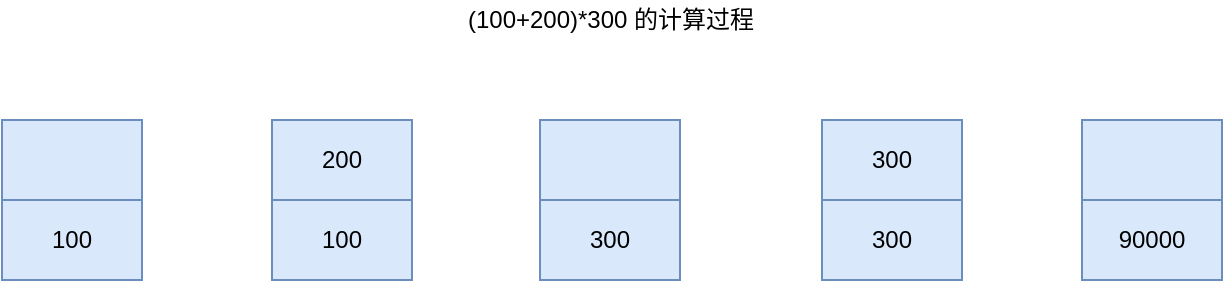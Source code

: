 <mxfile version="14.9.8" type="github">
  <diagram id="4Rfr09RnKC8wixCCpDA2" name="Page-1">
    <mxGraphModel dx="946" dy="536" grid="1" gridSize="10" guides="1" tooltips="1" connect="1" arrows="1" fold="1" page="1" pageScale="1" pageWidth="827" pageHeight="1169" math="0" shadow="0">
      <root>
        <mxCell id="0" />
        <mxCell id="1" parent="0" />
        <mxCell id="YB_Zp1bMTWXzboNs1k8h-1" value="(100+200)*300 的计算过程" style="text;html=1;align=center;verticalAlign=middle;resizable=0;points=[];autosize=1;strokeColor=none;" parent="1" vertex="1">
          <mxGeometry x="334" y="130" width="160" height="20" as="geometry" />
        </mxCell>
        <mxCell id="YB_Zp1bMTWXzboNs1k8h-2" value="100" style="rounded=0;whiteSpace=wrap;html=1;fillColor=#dae8fc;strokeColor=#6c8ebf;" parent="1" vertex="1">
          <mxGeometry x="110" y="230" width="70" height="40" as="geometry" />
        </mxCell>
        <mxCell id="YB_Zp1bMTWXzboNs1k8h-3" value="" style="rounded=0;whiteSpace=wrap;html=1;fillColor=#dae8fc;strokeColor=#6c8ebf;" parent="1" vertex="1">
          <mxGeometry x="110" y="190" width="70" height="40" as="geometry" />
        </mxCell>
        <mxCell id="YB_Zp1bMTWXzboNs1k8h-4" value="100" style="rounded=0;whiteSpace=wrap;html=1;fillColor=#dae8fc;strokeColor=#6c8ebf;" parent="1" vertex="1">
          <mxGeometry x="245" y="230" width="70" height="40" as="geometry" />
        </mxCell>
        <mxCell id="YB_Zp1bMTWXzboNs1k8h-5" value="200" style="rounded=0;whiteSpace=wrap;html=1;fillColor=#dae8fc;strokeColor=#6c8ebf;" parent="1" vertex="1">
          <mxGeometry x="245" y="190" width="70" height="40" as="geometry" />
        </mxCell>
        <mxCell id="YB_Zp1bMTWXzboNs1k8h-7" value="300" style="rounded=0;whiteSpace=wrap;html=1;fillColor=#dae8fc;strokeColor=#6c8ebf;" parent="1" vertex="1">
          <mxGeometry x="379" y="230" width="70" height="40" as="geometry" />
        </mxCell>
        <mxCell id="YB_Zp1bMTWXzboNs1k8h-8" value="" style="rounded=0;whiteSpace=wrap;html=1;fillColor=#dae8fc;strokeColor=#6c8ebf;" parent="1" vertex="1">
          <mxGeometry x="379" y="190" width="70" height="40" as="geometry" />
        </mxCell>
        <mxCell id="YB_Zp1bMTWXzboNs1k8h-9" value="300" style="rounded=0;whiteSpace=wrap;html=1;fillColor=#dae8fc;strokeColor=#6c8ebf;" parent="1" vertex="1">
          <mxGeometry x="520" y="230" width="70" height="40" as="geometry" />
        </mxCell>
        <mxCell id="YB_Zp1bMTWXzboNs1k8h-10" value="300" style="rounded=0;whiteSpace=wrap;html=1;fillColor=#dae8fc;strokeColor=#6c8ebf;" parent="1" vertex="1">
          <mxGeometry x="520" y="190" width="70" height="40" as="geometry" />
        </mxCell>
        <mxCell id="YB_Zp1bMTWXzboNs1k8h-11" value="90000" style="rounded=0;whiteSpace=wrap;html=1;fillColor=#dae8fc;strokeColor=#6c8ebf;" parent="1" vertex="1">
          <mxGeometry x="650" y="230" width="70" height="40" as="geometry" />
        </mxCell>
        <mxCell id="YB_Zp1bMTWXzboNs1k8h-12" value="" style="rounded=0;whiteSpace=wrap;html=1;fillColor=#dae8fc;strokeColor=#6c8ebf;" parent="1" vertex="1">
          <mxGeometry x="650" y="190" width="70" height="40" as="geometry" />
        </mxCell>
      </root>
    </mxGraphModel>
  </diagram>
</mxfile>
